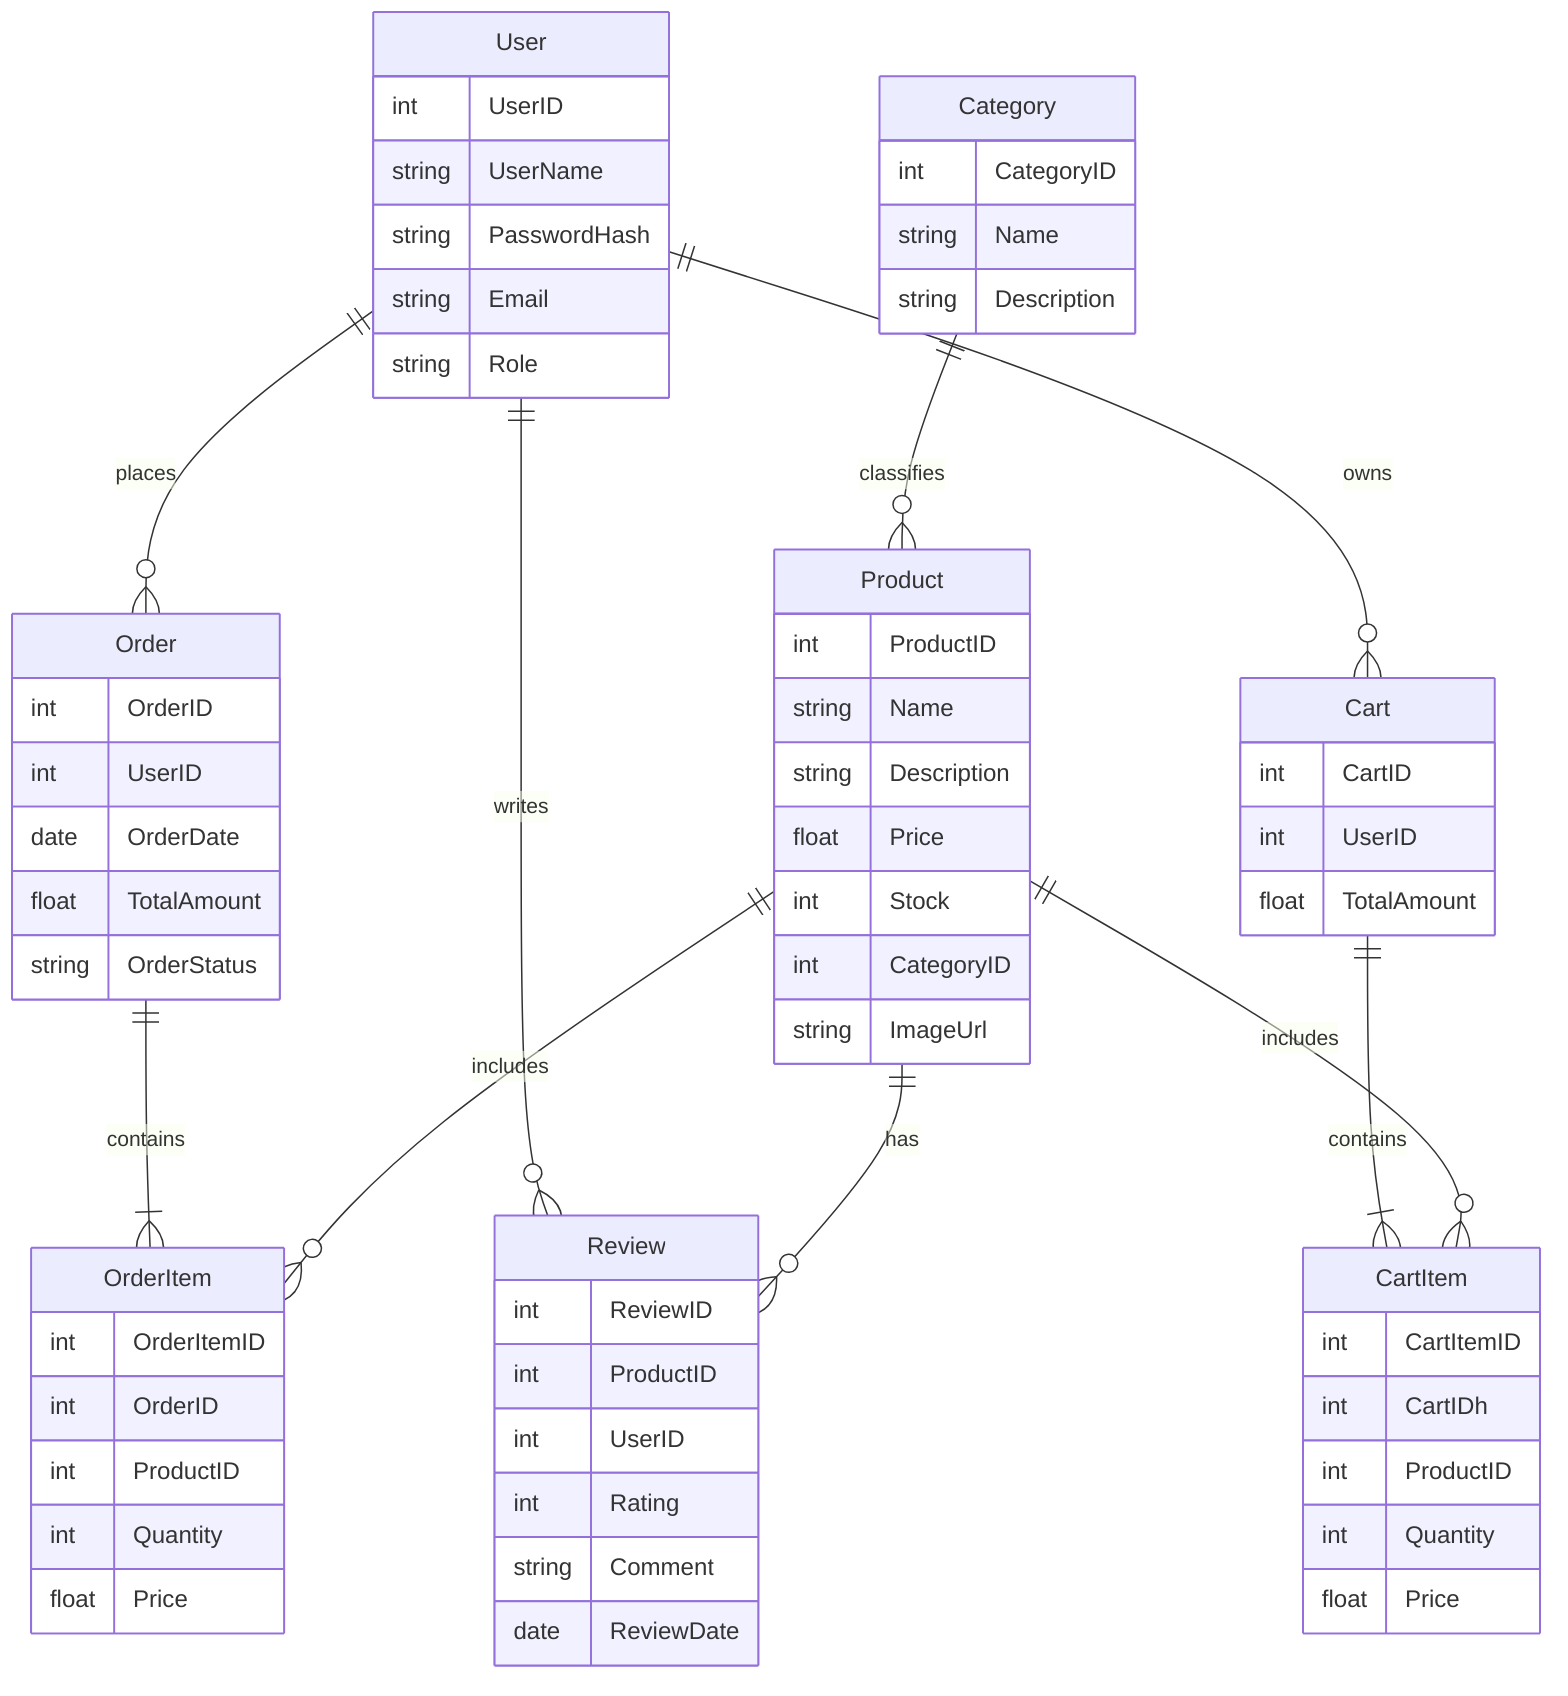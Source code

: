 erDiagram
    %% Bounded Contexts: User Management, Product Management, Order Management, Shopping Cart, Review Management
    
    %% User Management Context
    User {
        int UserID
        string UserName
        string PasswordHash
        string Email
        string Role
    }
    
    %% Product Management Context
    Product {
        int ProductID
        string Name
        string Description
        float Price
        int Stock
        int CategoryID
        string ImageUrl
    }
    
    Category {
        int CategoryID
        string Name
        string Description
    }
    
    %% Order Management Context
    Order {
        int OrderID
        int UserID
        date OrderDate
        float TotalAmount
        string OrderStatus
    }
    
    OrderItem {
        int OrderItemID
        int OrderID
        int ProductID
        int Quantity
        float Price
    }
    
    %% Shopping Cart Context
    Cart {
        int CartID
        int UserID
        float TotalAmount
    }
    
    CartItem {
        int CartItemID
        int CartIDh
        int ProductID
        int Quantity
        float Price
    }
    
    %% Review Management Context
    Review {
        int ReviewID
        int ProductID
        int UserID
        int Rating
        string Comment
        date ReviewDate
    }

    %% Relationships
    User ||--o{ Order : places
    Order ||--|{ OrderItem : contains
    Product ||--o{ OrderItem : includes
    User ||--o{ Review : writes
    Product ||--o{ Review : has
    User ||--o{ Cart : owns
    Cart ||--|{ CartItem : contains
    Product ||--o{ CartItem : includes
    Category ||--o{ Product : classifies